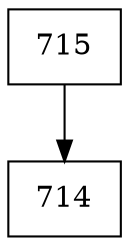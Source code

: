 digraph G {
  node [shape=record];
  node0 [label="{715}"];
  node0 -> node1;
  node1 [label="{714}"];
}
